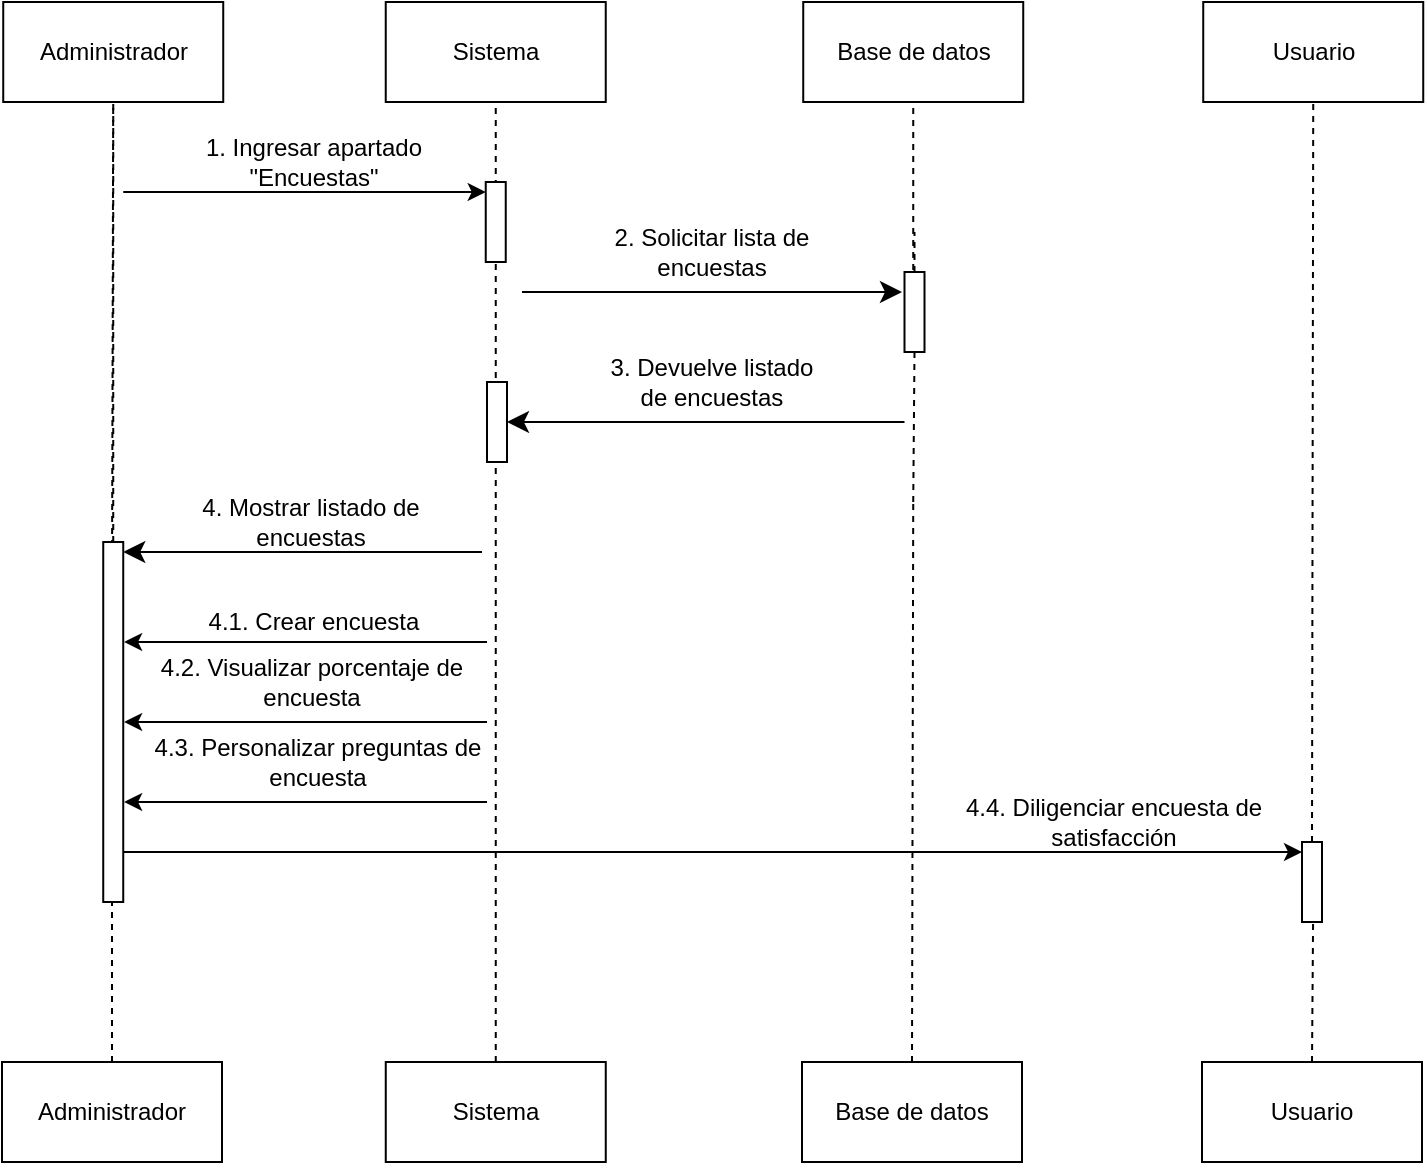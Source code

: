 <mxfile version="27.1.6">
  <diagram name="Página-1" id="bUz74yoLnu7ht94QflnF">
    <mxGraphModel grid="1" page="1" gridSize="10" guides="1" tooltips="1" connect="1" arrows="1" fold="1" pageScale="1" pageWidth="827" pageHeight="1169" math="0" shadow="0">
      <root>
        <mxCell id="0" />
        <mxCell id="1" parent="0" />
        <mxCell id="ES6JpQluD08p2QjP8f1x-33" value="Administrador" style="html=1;whiteSpace=wrap;" vertex="1" parent="1">
          <mxGeometry x="60.62" y="60" width="110" height="50" as="geometry" />
        </mxCell>
        <mxCell id="ES6JpQluD08p2QjP8f1x-34" value="Sistema&lt;span style=&quot;color: rgba(0, 0, 0, 0); font-family: monospace; font-size: 0px; text-align: start; text-wrap-mode: nowrap;&quot;&gt;%3CmxGraphModel%3E%3Croot%3E%3CmxCell%20id%3D%220%22%2F%3E%3CmxCell%20id%3D%221%22%20parent%3D%220%22%2F%3E%3CmxCell%20id%3D%222%22%20value%3D%22Usuario%22%20style%3D%22html%3D1%3BwhiteSpace%3Dwrap%3B%22%20vertex%3D%221%22%20parent%3D%221%22%3E%3CmxGeometry%20x%3D%2270%22%20y%3D%2240%22%20width%3D%22110%22%20height%3D%2250%22%20as%3D%22geometry%22%2F%3E%3C%2FmxCell%3E%3C%2Froot%3E%3C%2FmxGraphModel%3E&lt;/span&gt;" style="html=1;whiteSpace=wrap;" vertex="1" parent="1">
          <mxGeometry x="251.87" y="60" width="110" height="50" as="geometry" />
        </mxCell>
        <mxCell id="ES6JpQluD08p2QjP8f1x-35" value="Base de datos" style="html=1;whiteSpace=wrap;" vertex="1" parent="1">
          <mxGeometry x="460.62" y="60" width="110" height="50" as="geometry" />
        </mxCell>
        <mxCell id="ES6JpQluD08p2QjP8f1x-36" style="edgeStyle=orthogonalEdgeStyle;rounded=0;orthogonalLoop=1;jettySize=auto;html=1;exitX=0.5;exitY=0;exitDx=0;exitDy=0;dashed=1;endArrow=none;startFill=0;" edge="1" parent="1" source="ES6JpQluD08p2QjP8f1x-37" target="ES6JpQluD08p2QjP8f1x-33">
          <mxGeometry relative="1" as="geometry" />
        </mxCell>
        <mxCell id="ES6JpQluD08p2QjP8f1x-37" value="Administrador" style="html=1;whiteSpace=wrap;" vertex="1" parent="1">
          <mxGeometry x="60" y="590" width="110" height="50" as="geometry" />
        </mxCell>
        <mxCell id="ES6JpQluD08p2QjP8f1x-38" style="edgeStyle=orthogonalEdgeStyle;rounded=0;orthogonalLoop=1;jettySize=auto;html=1;exitX=0.5;exitY=0;exitDx=0;exitDy=0;dashed=1;endArrow=none;startFill=0;" edge="1" parent="1" source="ES6JpQluD08p2QjP8f1x-39" target="ES6JpQluD08p2QjP8f1x-34">
          <mxGeometry relative="1" as="geometry" />
        </mxCell>
        <mxCell id="ES6JpQluD08p2QjP8f1x-39" value="Sistema&lt;span style=&quot;color: rgba(0, 0, 0, 0); font-family: monospace; font-size: 0px; text-align: start; text-wrap-mode: nowrap;&quot;&gt;%3CmxGraphModel%3E%3Croot%3E%3CmxCell%20id%3D%220%22%2F%3E%3CmxCell%20id%3D%221%22%20parent%3D%220%22%2F%3E%3CmxCell%20id%3D%222%22%20value%3D%22Usuario%22%20style%3D%22html%3D1%3BwhiteSpace%3Dwrap%3B%22%20vertex%3D%221%22%20parent%3D%221%22%3E%3CmxGeometry%20x%3D%2270%22%20y%3D%2240%22%20width%3D%22110%22%20height%3D%2250%22%20as%3D%22geometry%22%2F%3E%3C%2FmxCell%3E%3C%2Froot%3E%3C%2FmxGraphModel%3E&lt;/span&gt;" style="html=1;whiteSpace=wrap;" vertex="1" parent="1">
          <mxGeometry x="251.88" y="590" width="110" height="50" as="geometry" />
        </mxCell>
        <mxCell id="ES6JpQluD08p2QjP8f1x-40" value="Base de datos" style="html=1;whiteSpace=wrap;" vertex="1" parent="1">
          <mxGeometry x="460" y="590" width="110" height="50" as="geometry" />
        </mxCell>
        <mxCell id="ES6JpQluD08p2QjP8f1x-41" value="" style="endArrow=none;dashed=1;html=1;rounded=0;entryX=0.5;entryY=1;entryDx=0;entryDy=0;" edge="1" parent="1" source="ES6JpQluD08p2QjP8f1x-57" target="ES6JpQluD08p2QjP8f1x-33">
          <mxGeometry width="50" height="50" relative="1" as="geometry">
            <mxPoint x="111.62" y="225" as="sourcePoint" />
            <mxPoint x="110.62" y="110" as="targetPoint" />
          </mxGeometry>
        </mxCell>
        <mxCell id="ES6JpQluD08p2QjP8f1x-42" value="" style="endArrow=none;dashed=1;html=1;rounded=0;entryX=0.5;entryY=1;entryDx=0;entryDy=0;" edge="1" parent="1" target="ES6JpQluD08p2QjP8f1x-35">
          <mxGeometry width="50" height="50" relative="1" as="geometry">
            <mxPoint x="515.62" y="230" as="sourcePoint" />
            <mxPoint x="330.62" y="130" as="targetPoint" />
          </mxGeometry>
        </mxCell>
        <mxCell id="ES6JpQluD08p2QjP8f1x-43" value="" style="endArrow=classic;html=1;rounded=0;entryX=0;entryY=0;entryDx=0;entryDy=5;entryPerimeter=0;" edge="1" parent="1" target="ES6JpQluD08p2QjP8f1x-51">
          <mxGeometry width="50" height="50" relative="1" as="geometry">
            <mxPoint x="120.62" y="155" as="sourcePoint" />
            <mxPoint x="220.62" y="130" as="targetPoint" />
          </mxGeometry>
        </mxCell>
        <mxCell id="ES6JpQluD08p2QjP8f1x-44" value="1. Ingresar apartado &quot;Encuestas&quot;" style="text;html=1;align=center;verticalAlign=middle;whiteSpace=wrap;rounded=0;" vertex="1" parent="1">
          <mxGeometry x="130.62" y="130" width="170" height="20" as="geometry" />
        </mxCell>
        <mxCell id="ES6JpQluD08p2QjP8f1x-45" value="" style="endArrow=none;dashed=1;html=1;rounded=0;entryX=0.5;entryY=1;entryDx=0;entryDy=0;" edge="1" parent="1" source="ES6JpQluD08p2QjP8f1x-53">
          <mxGeometry width="50" height="50" relative="1" as="geometry">
            <mxPoint x="516.25" y="265" as="sourcePoint" />
            <mxPoint x="516.25" y="175" as="targetPoint" />
          </mxGeometry>
        </mxCell>
        <mxCell id="ES6JpQluD08p2QjP8f1x-46" value="2. Solicitar lista de encuestas" style="text;html=1;align=center;verticalAlign=middle;whiteSpace=wrap;rounded=0;" vertex="1" parent="1">
          <mxGeometry x="347" y="175" width="136" height="20" as="geometry" />
        </mxCell>
        <mxCell id="ES6JpQluD08p2QjP8f1x-47" value="" style="endArrow=classic;html=1;rounded=0;fontSize=12;startSize=8;endSize=8;curved=1;entryX=0;entryY=0;entryDx=0;entryDy=5;entryPerimeter=0;" edge="1" parent="1">
          <mxGeometry width="50" height="50" relative="1" as="geometry">
            <mxPoint x="320" y="205" as="sourcePoint" />
            <mxPoint x="510" y="205" as="targetPoint" />
          </mxGeometry>
        </mxCell>
        <mxCell id="ES6JpQluD08p2QjP8f1x-48" value="3. Devuelve listado de encuestas" style="text;html=1;align=center;verticalAlign=middle;whiteSpace=wrap;rounded=0;" vertex="1" parent="1">
          <mxGeometry x="355" y="240" width="120" height="20" as="geometry" />
        </mxCell>
        <mxCell id="ES6JpQluD08p2QjP8f1x-49" value="" style="endArrow=classic;html=1;rounded=0;fontSize=12;startSize=8;endSize=8;curved=0;" edge="1" parent="1" target="ES6JpQluD08p2QjP8f1x-54">
          <mxGeometry width="50" height="50" relative="1" as="geometry">
            <mxPoint x="511.25" y="270" as="sourcePoint" />
            <mxPoint x="315" y="410" as="targetPoint" />
            <Array as="points" />
          </mxGeometry>
        </mxCell>
        <mxCell id="ES6JpQluD08p2QjP8f1x-50" value="" style="endArrow=none;dashed=1;html=1;rounded=0;entryX=0.5;entryY=1;entryDx=0;entryDy=0;exitX=0.5;exitY=0;exitDx=0;exitDy=0;" edge="1" parent="1" source="ES6JpQluD08p2QjP8f1x-40">
          <mxGeometry width="50" height="50" relative="1" as="geometry">
            <mxPoint x="515.62" y="630" as="sourcePoint" />
            <mxPoint x="515.62" y="310" as="targetPoint" />
          </mxGeometry>
        </mxCell>
        <mxCell id="ES6JpQluD08p2QjP8f1x-51" value="" style="html=1;points=[[0,0,0,0,5],[0,1,0,0,-5],[1,0,0,0,5],[1,1,0,0,-5]];perimeter=orthogonalPerimeter;outlineConnect=0;targetShapes=umlLifeline;portConstraint=eastwest;newEdgeStyle={&quot;curved&quot;:0,&quot;rounded&quot;:0};" vertex="1" parent="1">
          <mxGeometry x="301.87" y="150" width="10" height="40" as="geometry" />
        </mxCell>
        <mxCell id="ES6JpQluD08p2QjP8f1x-52" value="" style="endArrow=none;dashed=1;html=1;rounded=0;entryX=0.5;entryY=1;entryDx=0;entryDy=0;" edge="1" parent="1" target="ES6JpQluD08p2QjP8f1x-53">
          <mxGeometry width="50" height="50" relative="1" as="geometry">
            <mxPoint x="515.62" y="310" as="sourcePoint" />
            <mxPoint x="515.62" y="220" as="targetPoint" />
          </mxGeometry>
        </mxCell>
        <mxCell id="ES6JpQluD08p2QjP8f1x-53" value="" style="html=1;points=[[0,0,0,0,5],[0,1,0,0,-5],[1,0,0,0,5],[1,1,0,0,-5]];perimeter=orthogonalPerimeter;outlineConnect=0;targetShapes=umlLifeline;portConstraint=eastwest;newEdgeStyle={&quot;curved&quot;:0,&quot;rounded&quot;:0};" vertex="1" parent="1">
          <mxGeometry x="511.25" y="195" width="10" height="40" as="geometry" />
        </mxCell>
        <mxCell id="ES6JpQluD08p2QjP8f1x-54" value="" style="html=1;points=[[0,0,0,0,5],[0,1,0,0,-5],[1,0,0,0,5],[1,1,0,0,-5]];perimeter=orthogonalPerimeter;outlineConnect=0;targetShapes=umlLifeline;portConstraint=eastwest;newEdgeStyle={&quot;curved&quot;:0,&quot;rounded&quot;:0};" vertex="1" parent="1">
          <mxGeometry x="302.5" y="250" width="10" height="40" as="geometry" />
        </mxCell>
        <mxCell id="ES6JpQluD08p2QjP8f1x-55" value="" style="endArrow=classic;html=1;rounded=0;fontSize=12;startSize=8;endSize=8;entryX=1;entryY=0;entryDx=0;entryDy=5;entryPerimeter=0;" edge="1" parent="1" target="ES6JpQluD08p2QjP8f1x-57">
          <mxGeometry width="50" height="50" relative="1" as="geometry">
            <mxPoint x="300" y="335" as="sourcePoint" />
            <mxPoint x="713.62" y="340" as="targetPoint" />
          </mxGeometry>
        </mxCell>
        <mxCell id="ES6JpQluD08p2QjP8f1x-56" value="4. Mostrar listado de encuestas" style="text;html=1;align=center;verticalAlign=middle;whiteSpace=wrap;rounded=0;" vertex="1" parent="1">
          <mxGeometry x="142.44" y="310" width="145" height="20" as="geometry" />
        </mxCell>
        <mxCell id="ES6JpQluD08p2QjP8f1x-57" value="" style="html=1;points=[[0,0,0,0,5],[0,1,0,0,-5],[1,0,0,0,5],[1,1,0,0,-5]];perimeter=orthogonalPerimeter;outlineConnect=0;targetShapes=umlLifeline;portConstraint=eastwest;newEdgeStyle={&quot;curved&quot;:0,&quot;rounded&quot;:0};" vertex="1" parent="1">
          <mxGeometry x="110.62" y="330" width="10" height="180" as="geometry" />
        </mxCell>
        <mxCell id="ES6JpQluD08p2QjP8f1x-58" value="" style="endArrow=classic;html=1;rounded=0;" edge="1" parent="1">
          <mxGeometry width="50" height="50" relative="1" as="geometry">
            <mxPoint x="302.5" y="380" as="sourcePoint" />
            <mxPoint x="121.06" y="380" as="targetPoint" />
          </mxGeometry>
        </mxCell>
        <mxCell id="ES6JpQluD08p2QjP8f1x-59" value="4.1. Crear encuesta" style="text;html=1;align=center;verticalAlign=middle;whiteSpace=wrap;rounded=0;" vertex="1" parent="1">
          <mxGeometry x="130.62" y="360" width="170" height="20" as="geometry" />
        </mxCell>
        <mxCell id="ES6JpQluD08p2QjP8f1x-60" value="" style="endArrow=classic;html=1;rounded=0;" edge="1" parent="1">
          <mxGeometry width="50" height="50" relative="1" as="geometry">
            <mxPoint x="302.5" y="420" as="sourcePoint" />
            <mxPoint x="121.06" y="420" as="targetPoint" />
          </mxGeometry>
        </mxCell>
        <mxCell id="ES6JpQluD08p2QjP8f1x-61" value="4.2. Visualizar porcentaje de encuesta" style="text;html=1;align=center;verticalAlign=middle;whiteSpace=wrap;rounded=0;" vertex="1" parent="1">
          <mxGeometry x="129.94" y="390" width="170" height="20" as="geometry" />
        </mxCell>
        <mxCell id="ES6JpQluD08p2QjP8f1x-62" value="" style="endArrow=classic;html=1;rounded=0;" edge="1" parent="1">
          <mxGeometry width="50" height="50" relative="1" as="geometry">
            <mxPoint x="302.5" y="460" as="sourcePoint" />
            <mxPoint x="121.06" y="460" as="targetPoint" />
          </mxGeometry>
        </mxCell>
        <mxCell id="ES6JpQluD08p2QjP8f1x-63" value="4.3. Personalizar preguntas de encuesta" style="text;html=1;align=center;verticalAlign=middle;whiteSpace=wrap;rounded=0;" vertex="1" parent="1">
          <mxGeometry x="132.5" y="430" width="170" height="20" as="geometry" />
        </mxCell>
        <mxCell id="ES6JpQluD08p2QjP8f1x-64" value="" style="endArrow=classic;html=1;rounded=0;entryX=0;entryY=0;entryDx=0;entryDy=5;entryPerimeter=0;" edge="1" parent="1" source="ES6JpQluD08p2QjP8f1x-57" target="ES6JpQluD08p2QjP8f1x-75">
          <mxGeometry width="50" height="50" relative="1" as="geometry">
            <mxPoint x="302.5" y="570" as="sourcePoint" />
            <mxPoint x="710.62" y="570" as="targetPoint" />
          </mxGeometry>
        </mxCell>
        <mxCell id="ES6JpQluD08p2QjP8f1x-65" value="4.4. Diligenciar encuesta de satisfacción" style="text;html=1;align=center;verticalAlign=middle;whiteSpace=wrap;rounded=0;" vertex="1" parent="1">
          <mxGeometry x="530.62" y="460" width="170" height="20" as="geometry" />
        </mxCell>
        <mxCell id="ES6JpQluD08p2QjP8f1x-66" value="Usuario" style="html=1;whiteSpace=wrap;" vertex="1" parent="1">
          <mxGeometry x="660.62" y="60" width="110" height="50" as="geometry" />
        </mxCell>
        <mxCell id="ES6JpQluD08p2QjP8f1x-67" value="Usuario" style="html=1;whiteSpace=wrap;" vertex="1" parent="1">
          <mxGeometry x="660" y="590" width="110" height="50" as="geometry" />
        </mxCell>
        <mxCell id="ES6JpQluD08p2QjP8f1x-72" value="" style="endArrow=none;dashed=1;html=1;rounded=0;entryX=0.5;entryY=1;entryDx=0;entryDy=0;exitX=0.5;exitY=0;exitDx=0;exitDy=0;" edge="1" parent="1" source="ES6JpQluD08p2QjP8f1x-75" target="ES6JpQluD08p2QjP8f1x-66">
          <mxGeometry width="50" height="50" relative="1" as="geometry">
            <mxPoint x="715.62" y="700" as="sourcePoint" />
            <mxPoint x="715.62" y="370" as="targetPoint" />
            <Array as="points" />
          </mxGeometry>
        </mxCell>
        <mxCell id="ES6JpQluD08p2QjP8f1x-74" value="" style="endArrow=none;dashed=1;html=1;rounded=0;entryX=0.5;entryY=1;entryDx=0;entryDy=0;exitX=0.5;exitY=0;exitDx=0;exitDy=0;" edge="1" parent="1" source="ES6JpQluD08p2QjP8f1x-67" target="ES6JpQluD08p2QjP8f1x-75">
          <mxGeometry width="50" height="50" relative="1" as="geometry">
            <mxPoint x="714.62" y="630" as="sourcePoint" />
            <mxPoint x="715.62" y="370" as="targetPoint" />
            <Array as="points">
              <mxPoint x="715.62" y="510" />
            </Array>
          </mxGeometry>
        </mxCell>
        <mxCell id="ES6JpQluD08p2QjP8f1x-75" value="" style="html=1;points=[[0,0,0,0,5],[0,1,0,0,-5],[1,0,0,0,5],[1,1,0,0,-5]];perimeter=orthogonalPerimeter;outlineConnect=0;targetShapes=umlLifeline;portConstraint=eastwest;newEdgeStyle={&quot;curved&quot;:0,&quot;rounded&quot;:0};" vertex="1" parent="1">
          <mxGeometry x="710" y="480" width="10" height="40" as="geometry" />
        </mxCell>
      </root>
    </mxGraphModel>
  </diagram>
</mxfile>
